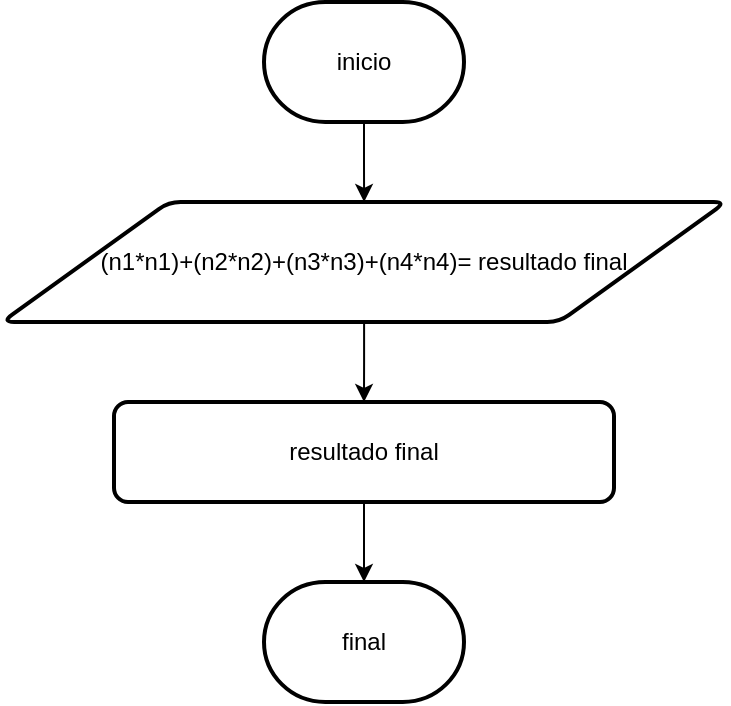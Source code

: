 <mxfile version="17.5.0" type="device"><diagram id="rTrtzETZoL600HmtdmyX" name="Page-1"><mxGraphModel dx="1102" dy="557" grid="1" gridSize="10" guides="1" tooltips="1" connect="1" arrows="1" fold="1" page="1" pageScale="1" pageWidth="827" pageHeight="1169" math="0" shadow="0"><root><mxCell id="0"/><mxCell id="1" parent="0"/><mxCell id="mYRhFmC6Ku9RPiQonABz-5" value="" style="edgeStyle=orthogonalEdgeStyle;rounded=0;orthogonalLoop=1;jettySize=auto;html=1;" edge="1" parent="1" source="mYRhFmC6Ku9RPiQonABz-1" target="mYRhFmC6Ku9RPiQonABz-2"><mxGeometry relative="1" as="geometry"/></mxCell><mxCell id="mYRhFmC6Ku9RPiQonABz-1" value="inicio" style="strokeWidth=2;html=1;shape=mxgraph.flowchart.terminator;whiteSpace=wrap;" vertex="1" parent="1"><mxGeometry x="340" y="10" width="100" height="60" as="geometry"/></mxCell><mxCell id="mYRhFmC6Ku9RPiQonABz-7" value="" style="edgeStyle=orthogonalEdgeStyle;rounded=0;orthogonalLoop=1;jettySize=auto;html=1;" edge="1" parent="1" source="mYRhFmC6Ku9RPiQonABz-2" target="mYRhFmC6Ku9RPiQonABz-6"><mxGeometry relative="1" as="geometry"/></mxCell><mxCell id="mYRhFmC6Ku9RPiQonABz-2" value="(n1*n1)+(n2*n2)+(n3*n3)+(n4*n4)= resultado final" style="shape=parallelogram;html=1;strokeWidth=2;perimeter=parallelogramPerimeter;whiteSpace=wrap;rounded=1;arcSize=12;size=0.23;" vertex="1" parent="1"><mxGeometry x="209.06" y="110" width="361.87" height="60" as="geometry"/></mxCell><mxCell id="mYRhFmC6Ku9RPiQonABz-9" value="" style="edgeStyle=orthogonalEdgeStyle;rounded=0;orthogonalLoop=1;jettySize=auto;html=1;" edge="1" parent="1" source="mYRhFmC6Ku9RPiQonABz-6" target="mYRhFmC6Ku9RPiQonABz-8"><mxGeometry relative="1" as="geometry"/></mxCell><mxCell id="mYRhFmC6Ku9RPiQonABz-6" value="resultado final" style="rounded=1;whiteSpace=wrap;html=1;absoluteArcSize=1;arcSize=14;strokeWidth=2;" vertex="1" parent="1"><mxGeometry x="265" y="210" width="250" height="50" as="geometry"/></mxCell><mxCell id="mYRhFmC6Ku9RPiQonABz-8" value="final" style="strokeWidth=2;html=1;shape=mxgraph.flowchart.terminator;whiteSpace=wrap;" vertex="1" parent="1"><mxGeometry x="340" y="300" width="100" height="60" as="geometry"/></mxCell></root></mxGraphModel></diagram></mxfile>